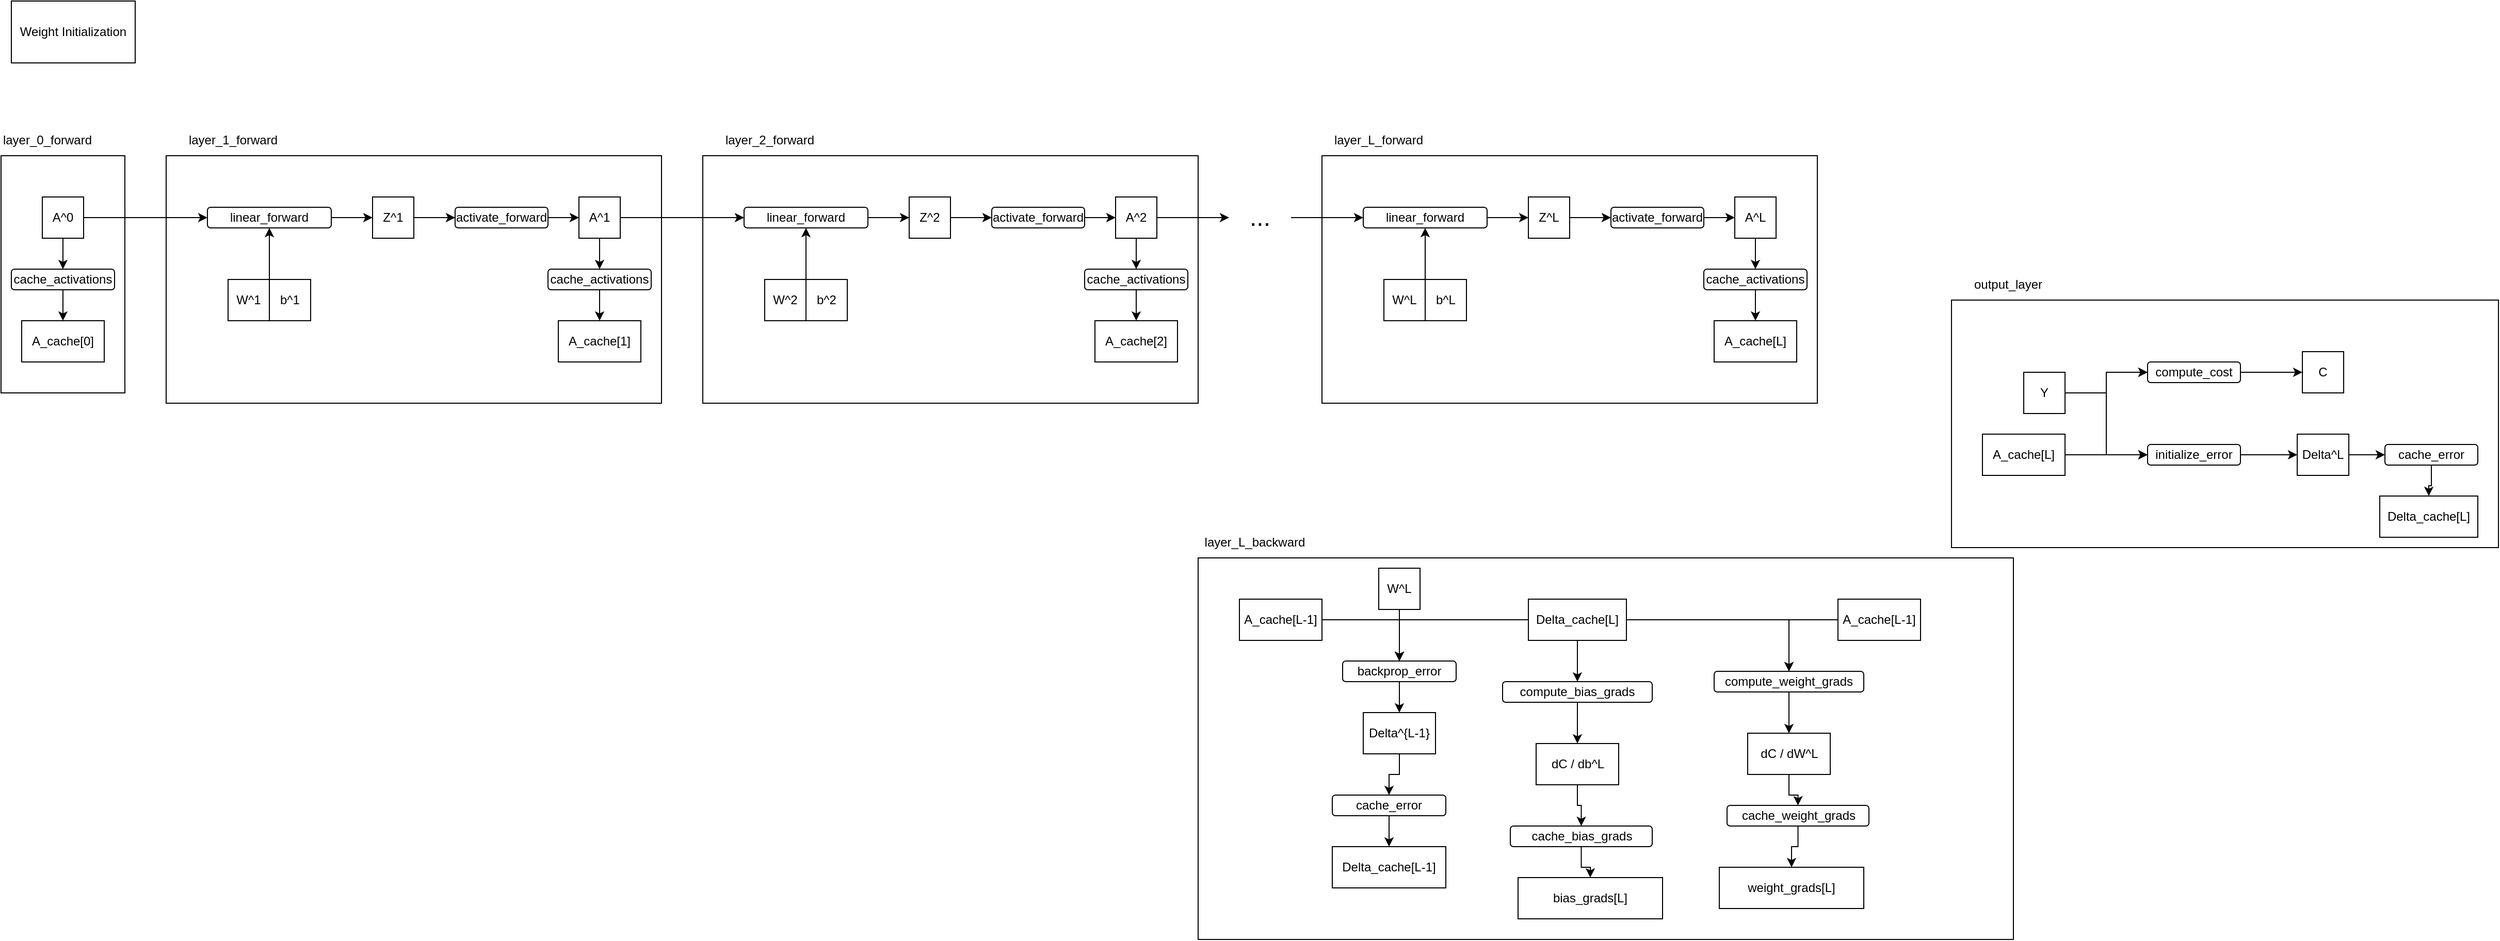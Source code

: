<mxfile version="15.4.0" type="device"><diagram id="BHd4OKz5og4NtVBbStR5" name="Seite-1"><mxGraphModel dx="1718" dy="1008" grid="1" gridSize="10" guides="1" tooltips="1" connect="1" arrows="1" fold="1" page="1" pageScale="1" pageWidth="3300" pageHeight="2339" math="0" shadow="0"><root><mxCell id="0"/><mxCell id="1" parent="0"/><mxCell id="nuLyBfROYvsMsh1GNhb5-175" value="" style="rounded=0;whiteSpace=wrap;html=1;fillColor=none;" vertex="1" parent="1"><mxGeometry x="1200" y="550" width="790" height="370" as="geometry"/></mxCell><mxCell id="Gsji5O32uW6mYbFnrN1S-82" value="" style="rounded=0;whiteSpace=wrap;html=1;fillColor=none;" parent="1" vertex="1"><mxGeometry x="40" y="160" width="120" height="230" as="geometry"/></mxCell><mxCell id="Gsji5O32uW6mYbFnrN1S-79" value="" style="rounded=0;whiteSpace=wrap;html=1;fillColor=none;" parent="1" vertex="1"><mxGeometry x="200" y="160" width="480" height="240" as="geometry"/></mxCell><mxCell id="Gsji5O32uW6mYbFnrN1S-9" value="Weight Initialization" style="rounded=0;whiteSpace=wrap;html=1;" parent="1" vertex="1"><mxGeometry x="50" y="10" width="120" height="60" as="geometry"/></mxCell><mxCell id="Gsji5O32uW6mYbFnrN1S-83" style="edgeStyle=orthogonalEdgeStyle;rounded=0;orthogonalLoop=1;jettySize=auto;html=1;entryX=0;entryY=0.5;entryDx=0;entryDy=0;" parent="1" source="Gsji5O32uW6mYbFnrN1S-13" target="Gsji5O32uW6mYbFnrN1S-58" edge="1"><mxGeometry relative="1" as="geometry"/></mxCell><mxCell id="nuLyBfROYvsMsh1GNhb5-62" style="edgeStyle=orthogonalEdgeStyle;rounded=0;orthogonalLoop=1;jettySize=auto;html=1;entryX=0.5;entryY=0;entryDx=0;entryDy=0;" edge="1" parent="1" source="Gsji5O32uW6mYbFnrN1S-13" target="nuLyBfROYvsMsh1GNhb5-61"><mxGeometry relative="1" as="geometry"/></mxCell><mxCell id="Gsji5O32uW6mYbFnrN1S-13" value="A^0" style="rounded=0;whiteSpace=wrap;html=1;" parent="1" vertex="1"><mxGeometry x="80" y="200" width="40" height="40" as="geometry"/></mxCell><mxCell id="nuLyBfROYvsMsh1GNhb5-3" style="edgeStyle=orthogonalEdgeStyle;rounded=0;orthogonalLoop=1;jettySize=auto;html=1;entryX=0;entryY=0.5;entryDx=0;entryDy=0;" edge="1" parent="1" source="Gsji5O32uW6mYbFnrN1S-14" target="nuLyBfROYvsMsh1GNhb5-1"><mxGeometry relative="1" as="geometry"/></mxCell><mxCell id="Gsji5O32uW6mYbFnrN1S-14" value="Z^1" style="rounded=0;whiteSpace=wrap;html=1;" parent="1" vertex="1"><mxGeometry x="400" y="200" width="40" height="40" as="geometry"/></mxCell><mxCell id="nuLyBfROYvsMsh1GNhb5-20" style="edgeStyle=orthogonalEdgeStyle;rounded=0;orthogonalLoop=1;jettySize=auto;html=1;entryX=0;entryY=0.5;entryDx=0;entryDy=0;" edge="1" parent="1" source="Gsji5O32uW6mYbFnrN1S-18" target="nuLyBfROYvsMsh1GNhb5-12"><mxGeometry relative="1" as="geometry"/></mxCell><mxCell id="nuLyBfROYvsMsh1GNhb5-66" style="edgeStyle=orthogonalEdgeStyle;rounded=0;orthogonalLoop=1;jettySize=auto;html=1;entryX=0.5;entryY=0;entryDx=0;entryDy=0;" edge="1" parent="1" source="Gsji5O32uW6mYbFnrN1S-18" target="nuLyBfROYvsMsh1GNhb5-63"><mxGeometry relative="1" as="geometry"/></mxCell><mxCell id="Gsji5O32uW6mYbFnrN1S-18" value="A^1" style="rounded=0;whiteSpace=wrap;html=1;" parent="1" vertex="1"><mxGeometry x="600" y="200" width="40" height="40" as="geometry"/></mxCell><mxCell id="Gsji5O32uW6mYbFnrN1S-59" style="edgeStyle=orthogonalEdgeStyle;rounded=0;orthogonalLoop=1;jettySize=auto;html=1;entryX=0;entryY=0.5;entryDx=0;entryDy=0;" parent="1" source="Gsji5O32uW6mYbFnrN1S-58" target="Gsji5O32uW6mYbFnrN1S-14" edge="1"><mxGeometry relative="1" as="geometry"/></mxCell><mxCell id="Gsji5O32uW6mYbFnrN1S-58" value="linear_forward" style="rounded=1;whiteSpace=wrap;html=1;" parent="1" vertex="1"><mxGeometry x="240" y="210" width="120" height="20" as="geometry"/></mxCell><mxCell id="Gsji5O32uW6mYbFnrN1S-63" value="layer_1_forward" style="text;html=1;strokeColor=none;fillColor=none;align=center;verticalAlign=middle;whiteSpace=wrap;rounded=0;" parent="1" vertex="1"><mxGeometry x="200" y="130" width="130" height="30" as="geometry"/></mxCell><mxCell id="Gsji5O32uW6mYbFnrN1S-67" value="layer_0_forward" style="text;html=1;strokeColor=none;fillColor=none;align=center;verticalAlign=middle;whiteSpace=wrap;rounded=0;" parent="1" vertex="1"><mxGeometry x="40" y="130" width="90" height="30" as="geometry"/></mxCell><mxCell id="Gsji5O32uW6mYbFnrN1S-75" value="" style="group" parent="1" vertex="1" connectable="0"><mxGeometry x="260" y="280" width="80" height="40" as="geometry"/></mxCell><mxCell id="Gsji5O32uW6mYbFnrN1S-31" value="W^1" style="rounded=0;whiteSpace=wrap;html=1;" parent="Gsji5O32uW6mYbFnrN1S-75" vertex="1"><mxGeometry width="40" height="40" as="geometry"/></mxCell><mxCell id="Gsji5O32uW6mYbFnrN1S-34" value="b^1" style="rounded=0;whiteSpace=wrap;html=1;" parent="Gsji5O32uW6mYbFnrN1S-75" vertex="1"><mxGeometry x="40" width="40" height="40" as="geometry"/></mxCell><mxCell id="Gsji5O32uW6mYbFnrN1S-78" style="edgeStyle=orthogonalEdgeStyle;rounded=0;orthogonalLoop=1;jettySize=auto;html=1;exitX=0;exitY=0;exitDx=0;exitDy=0;entryX=0.5;entryY=1;entryDx=0;entryDy=0;" parent="1" source="Gsji5O32uW6mYbFnrN1S-34" target="Gsji5O32uW6mYbFnrN1S-58" edge="1"><mxGeometry relative="1" as="geometry"/></mxCell><mxCell id="nuLyBfROYvsMsh1GNhb5-4" style="edgeStyle=orthogonalEdgeStyle;rounded=0;orthogonalLoop=1;jettySize=auto;html=1;" edge="1" parent="1" source="nuLyBfROYvsMsh1GNhb5-1" target="Gsji5O32uW6mYbFnrN1S-18"><mxGeometry relative="1" as="geometry"/></mxCell><mxCell id="nuLyBfROYvsMsh1GNhb5-1" value="activate_forward" style="rounded=1;whiteSpace=wrap;html=1;" vertex="1" parent="1"><mxGeometry x="480" y="210" width="90" height="20" as="geometry"/></mxCell><mxCell id="nuLyBfROYvsMsh1GNhb5-5" value="" style="rounded=0;whiteSpace=wrap;html=1;fillColor=none;" vertex="1" parent="1"><mxGeometry x="720" y="160" width="480" height="240" as="geometry"/></mxCell><mxCell id="nuLyBfROYvsMsh1GNhb5-6" style="edgeStyle=orthogonalEdgeStyle;rounded=0;orthogonalLoop=1;jettySize=auto;html=1;entryX=0;entryY=0.5;entryDx=0;entryDy=0;" edge="1" parent="1" source="nuLyBfROYvsMsh1GNhb5-7" target="nuLyBfROYvsMsh1GNhb5-19"><mxGeometry relative="1" as="geometry"/></mxCell><mxCell id="nuLyBfROYvsMsh1GNhb5-7" value="Z^2" style="rounded=0;whiteSpace=wrap;html=1;" vertex="1" parent="1"><mxGeometry x="920" y="200" width="40" height="40" as="geometry"/></mxCell><mxCell id="nuLyBfROYvsMsh1GNhb5-38" style="edgeStyle=orthogonalEdgeStyle;rounded=0;orthogonalLoop=1;jettySize=auto;html=1;entryX=0;entryY=0.5;entryDx=0;entryDy=0;" edge="1" parent="1" source="nuLyBfROYvsMsh1GNhb5-9" target="nuLyBfROYvsMsh1GNhb5-21"><mxGeometry relative="1" as="geometry"/></mxCell><mxCell id="nuLyBfROYvsMsh1GNhb5-67" style="edgeStyle=orthogonalEdgeStyle;rounded=0;orthogonalLoop=1;jettySize=auto;html=1;entryX=0.5;entryY=0;entryDx=0;entryDy=0;" edge="1" parent="1" source="nuLyBfROYvsMsh1GNhb5-9" target="nuLyBfROYvsMsh1GNhb5-64"><mxGeometry relative="1" as="geometry"/></mxCell><mxCell id="nuLyBfROYvsMsh1GNhb5-9" value="A^2" style="rounded=0;whiteSpace=wrap;html=1;" vertex="1" parent="1"><mxGeometry x="1120" y="200" width="40" height="40" as="geometry"/></mxCell><mxCell id="nuLyBfROYvsMsh1GNhb5-11" style="edgeStyle=orthogonalEdgeStyle;rounded=0;orthogonalLoop=1;jettySize=auto;html=1;entryX=0;entryY=0.5;entryDx=0;entryDy=0;" edge="1" parent="1" source="nuLyBfROYvsMsh1GNhb5-12" target="nuLyBfROYvsMsh1GNhb5-7"><mxGeometry relative="1" as="geometry"/></mxCell><mxCell id="nuLyBfROYvsMsh1GNhb5-12" value="linear_forward" style="rounded=1;whiteSpace=wrap;html=1;" vertex="1" parent="1"><mxGeometry x="760" y="210" width="120" height="20" as="geometry"/></mxCell><mxCell id="nuLyBfROYvsMsh1GNhb5-13" value="layer_2_forward" style="text;html=1;strokeColor=none;fillColor=none;align=center;verticalAlign=middle;whiteSpace=wrap;rounded=0;" vertex="1" parent="1"><mxGeometry x="720" y="130" width="130" height="30" as="geometry"/></mxCell><mxCell id="nuLyBfROYvsMsh1GNhb5-14" value="" style="group" vertex="1" connectable="0" parent="1"><mxGeometry x="780" y="280" width="80" height="40" as="geometry"/></mxCell><mxCell id="nuLyBfROYvsMsh1GNhb5-15" value="W^2" style="rounded=0;whiteSpace=wrap;html=1;" vertex="1" parent="nuLyBfROYvsMsh1GNhb5-14"><mxGeometry width="40" height="40" as="geometry"/></mxCell><mxCell id="nuLyBfROYvsMsh1GNhb5-16" value="b^2" style="rounded=0;whiteSpace=wrap;html=1;" vertex="1" parent="nuLyBfROYvsMsh1GNhb5-14"><mxGeometry x="40" width="40" height="40" as="geometry"/></mxCell><mxCell id="nuLyBfROYvsMsh1GNhb5-17" style="edgeStyle=orthogonalEdgeStyle;rounded=0;orthogonalLoop=1;jettySize=auto;html=1;exitX=0;exitY=0;exitDx=0;exitDy=0;entryX=0.5;entryY=1;entryDx=0;entryDy=0;" edge="1" parent="1" source="nuLyBfROYvsMsh1GNhb5-16" target="nuLyBfROYvsMsh1GNhb5-12"><mxGeometry relative="1" as="geometry"/></mxCell><mxCell id="nuLyBfROYvsMsh1GNhb5-18" style="edgeStyle=orthogonalEdgeStyle;rounded=0;orthogonalLoop=1;jettySize=auto;html=1;" edge="1" parent="1" source="nuLyBfROYvsMsh1GNhb5-19" target="nuLyBfROYvsMsh1GNhb5-9"><mxGeometry relative="1" as="geometry"/></mxCell><mxCell id="nuLyBfROYvsMsh1GNhb5-19" value="activate_forward" style="rounded=1;whiteSpace=wrap;html=1;" vertex="1" parent="1"><mxGeometry x="1000" y="210" width="90" height="20" as="geometry"/></mxCell><mxCell id="nuLyBfROYvsMsh1GNhb5-39" style="edgeStyle=orthogonalEdgeStyle;rounded=0;orthogonalLoop=1;jettySize=auto;html=1;entryX=0;entryY=0.5;entryDx=0;entryDy=0;" edge="1" parent="1" source="nuLyBfROYvsMsh1GNhb5-21" target="nuLyBfROYvsMsh1GNhb5-29"><mxGeometry relative="1" as="geometry"/></mxCell><mxCell id="nuLyBfROYvsMsh1GNhb5-21" value="&lt;font style=&quot;font-size: 24px&quot;&gt;...&lt;/font&gt;" style="text;html=1;strokeColor=none;fillColor=none;align=center;verticalAlign=middle;whiteSpace=wrap;rounded=0;" vertex="1" parent="1"><mxGeometry x="1230" y="205" width="60" height="30" as="geometry"/></mxCell><mxCell id="nuLyBfROYvsMsh1GNhb5-22" value="" style="rounded=0;whiteSpace=wrap;html=1;fillColor=none;" vertex="1" parent="1"><mxGeometry x="1320" y="160" width="480" height="240" as="geometry"/></mxCell><mxCell id="nuLyBfROYvsMsh1GNhb5-23" style="edgeStyle=orthogonalEdgeStyle;rounded=0;orthogonalLoop=1;jettySize=auto;html=1;entryX=0;entryY=0.5;entryDx=0;entryDy=0;" edge="1" parent="1" source="nuLyBfROYvsMsh1GNhb5-24" target="nuLyBfROYvsMsh1GNhb5-36"><mxGeometry relative="1" as="geometry"/></mxCell><mxCell id="nuLyBfROYvsMsh1GNhb5-24" value="Z^L" style="rounded=0;whiteSpace=wrap;html=1;" vertex="1" parent="1"><mxGeometry x="1520" y="200" width="40" height="40" as="geometry"/></mxCell><mxCell id="nuLyBfROYvsMsh1GNhb5-68" style="edgeStyle=orthogonalEdgeStyle;rounded=0;orthogonalLoop=1;jettySize=auto;html=1;entryX=0.5;entryY=0;entryDx=0;entryDy=0;" edge="1" parent="1" source="nuLyBfROYvsMsh1GNhb5-26" target="nuLyBfROYvsMsh1GNhb5-65"><mxGeometry relative="1" as="geometry"/></mxCell><mxCell id="nuLyBfROYvsMsh1GNhb5-26" value="A^L" style="rounded=0;whiteSpace=wrap;html=1;" vertex="1" parent="1"><mxGeometry x="1720" y="200" width="40" height="40" as="geometry"/></mxCell><mxCell id="nuLyBfROYvsMsh1GNhb5-28" style="edgeStyle=orthogonalEdgeStyle;rounded=0;orthogonalLoop=1;jettySize=auto;html=1;entryX=0;entryY=0.5;entryDx=0;entryDy=0;" edge="1" parent="1" source="nuLyBfROYvsMsh1GNhb5-29" target="nuLyBfROYvsMsh1GNhb5-24"><mxGeometry relative="1" as="geometry"/></mxCell><mxCell id="nuLyBfROYvsMsh1GNhb5-29" value="linear_forward" style="rounded=1;whiteSpace=wrap;html=1;" vertex="1" parent="1"><mxGeometry x="1360" y="210" width="120" height="20" as="geometry"/></mxCell><mxCell id="nuLyBfROYvsMsh1GNhb5-30" value="layer_L_forward" style="text;html=1;strokeColor=none;fillColor=none;align=center;verticalAlign=middle;whiteSpace=wrap;rounded=0;" vertex="1" parent="1"><mxGeometry x="1320" y="130" width="110" height="30" as="geometry"/></mxCell><mxCell id="nuLyBfROYvsMsh1GNhb5-31" value="" style="group" vertex="1" connectable="0" parent="1"><mxGeometry x="1380" y="280" width="80" height="40" as="geometry"/></mxCell><mxCell id="nuLyBfROYvsMsh1GNhb5-32" value="W^L" style="rounded=0;whiteSpace=wrap;html=1;" vertex="1" parent="nuLyBfROYvsMsh1GNhb5-31"><mxGeometry width="40" height="40" as="geometry"/></mxCell><mxCell id="nuLyBfROYvsMsh1GNhb5-33" value="b^L" style="rounded=0;whiteSpace=wrap;html=1;" vertex="1" parent="nuLyBfROYvsMsh1GNhb5-31"><mxGeometry x="40" width="40" height="40" as="geometry"/></mxCell><mxCell id="nuLyBfROYvsMsh1GNhb5-34" style="edgeStyle=orthogonalEdgeStyle;rounded=0;orthogonalLoop=1;jettySize=auto;html=1;exitX=0;exitY=0;exitDx=0;exitDy=0;entryX=0.5;entryY=1;entryDx=0;entryDy=0;" edge="1" parent="1" source="nuLyBfROYvsMsh1GNhb5-33" target="nuLyBfROYvsMsh1GNhb5-29"><mxGeometry relative="1" as="geometry"/></mxCell><mxCell id="nuLyBfROYvsMsh1GNhb5-35" style="edgeStyle=orthogonalEdgeStyle;rounded=0;orthogonalLoop=1;jettySize=auto;html=1;" edge="1" parent="1" source="nuLyBfROYvsMsh1GNhb5-36" target="nuLyBfROYvsMsh1GNhb5-26"><mxGeometry relative="1" as="geometry"/></mxCell><mxCell id="nuLyBfROYvsMsh1GNhb5-36" value="activate_forward" style="rounded=1;whiteSpace=wrap;html=1;" vertex="1" parent="1"><mxGeometry x="1600" y="210" width="90" height="20" as="geometry"/></mxCell><mxCell id="nuLyBfROYvsMsh1GNhb5-89" style="edgeStyle=orthogonalEdgeStyle;rounded=0;orthogonalLoop=1;jettySize=auto;html=1;entryX=0;entryY=0.5;entryDx=0;entryDy=0;" edge="1" parent="1" source="nuLyBfROYvsMsh1GNhb5-40" target="nuLyBfROYvsMsh1GNhb5-49"><mxGeometry relative="1" as="geometry"/></mxCell><mxCell id="nuLyBfROYvsMsh1GNhb5-40" value="compute_cost" style="rounded=1;whiteSpace=wrap;html=1;" vertex="1" parent="1"><mxGeometry x="2120" y="360" width="90" height="20" as="geometry"/></mxCell><mxCell id="nuLyBfROYvsMsh1GNhb5-49" value="C" style="rounded=0;whiteSpace=wrap;html=1;" vertex="1" parent="1"><mxGeometry x="2270" y="350" width="40" height="40" as="geometry"/></mxCell><mxCell id="nuLyBfROYvsMsh1GNhb5-148" style="edgeStyle=orthogonalEdgeStyle;rounded=0;orthogonalLoop=1;jettySize=auto;html=1;entryX=0.5;entryY=0;entryDx=0;entryDy=0;" edge="1" parent="1" source="nuLyBfROYvsMsh1GNhb5-53" target="nuLyBfROYvsMsh1GNhb5-142"><mxGeometry relative="1" as="geometry"/></mxCell><mxCell id="nuLyBfROYvsMsh1GNhb5-53" value="dC / dW^L" style="rounded=0;whiteSpace=wrap;html=1;" vertex="1" parent="1"><mxGeometry x="1732.5" y="720" width="80" height="40" as="geometry"/></mxCell><mxCell id="nuLyBfROYvsMsh1GNhb5-150" style="edgeStyle=orthogonalEdgeStyle;rounded=0;orthogonalLoop=1;jettySize=auto;html=1;" edge="1" parent="1" source="nuLyBfROYvsMsh1GNhb5-54" target="nuLyBfROYvsMsh1GNhb5-144"><mxGeometry relative="1" as="geometry"/></mxCell><mxCell id="nuLyBfROYvsMsh1GNhb5-54" value="dC / db^L" style="rounded=0;whiteSpace=wrap;html=1;" vertex="1" parent="1"><mxGeometry x="1527.5" y="730" width="80" height="40" as="geometry"/></mxCell><mxCell id="nuLyBfROYvsMsh1GNhb5-123" value="" style="edgeStyle=orthogonalEdgeStyle;rounded=0;orthogonalLoop=1;jettySize=auto;html=1;" edge="1" parent="1" source="nuLyBfROYvsMsh1GNhb5-61" target="nuLyBfROYvsMsh1GNhb5-122"><mxGeometry relative="1" as="geometry"/></mxCell><mxCell id="nuLyBfROYvsMsh1GNhb5-61" value="cache_activations" style="rounded=1;whiteSpace=wrap;html=1;" vertex="1" parent="1"><mxGeometry x="50" y="270" width="100" height="20" as="geometry"/></mxCell><mxCell id="nuLyBfROYvsMsh1GNhb5-121" value="" style="edgeStyle=orthogonalEdgeStyle;rounded=0;orthogonalLoop=1;jettySize=auto;html=1;" edge="1" parent="1" source="nuLyBfROYvsMsh1GNhb5-63" target="nuLyBfROYvsMsh1GNhb5-120"><mxGeometry relative="1" as="geometry"/></mxCell><mxCell id="nuLyBfROYvsMsh1GNhb5-63" value="cache_activations" style="rounded=1;whiteSpace=wrap;html=1;" vertex="1" parent="1"><mxGeometry x="570" y="270" width="100" height="20" as="geometry"/></mxCell><mxCell id="nuLyBfROYvsMsh1GNhb5-119" style="edgeStyle=orthogonalEdgeStyle;rounded=0;orthogonalLoop=1;jettySize=auto;html=1;entryX=0.5;entryY=0;entryDx=0;entryDy=0;" edge="1" parent="1" source="nuLyBfROYvsMsh1GNhb5-64" target="nuLyBfROYvsMsh1GNhb5-117"><mxGeometry relative="1" as="geometry"/></mxCell><mxCell id="nuLyBfROYvsMsh1GNhb5-64" value="cache_activations" style="rounded=1;whiteSpace=wrap;html=1;" vertex="1" parent="1"><mxGeometry x="1090" y="270" width="100" height="20" as="geometry"/></mxCell><mxCell id="nuLyBfROYvsMsh1GNhb5-116" style="edgeStyle=orthogonalEdgeStyle;rounded=0;orthogonalLoop=1;jettySize=auto;html=1;entryX=0.5;entryY=0;entryDx=0;entryDy=0;" edge="1" parent="1" source="nuLyBfROYvsMsh1GNhb5-65" target="nuLyBfROYvsMsh1GNhb5-115"><mxGeometry relative="1" as="geometry"/></mxCell><mxCell id="nuLyBfROYvsMsh1GNhb5-65" value="cache_activations" style="rounded=1;whiteSpace=wrap;html=1;" vertex="1" parent="1"><mxGeometry x="1690" y="270" width="100" height="20" as="geometry"/></mxCell><mxCell id="nuLyBfROYvsMsh1GNhb5-114" style="edgeStyle=orthogonalEdgeStyle;rounded=0;orthogonalLoop=1;jettySize=auto;html=1;entryX=0;entryY=0.5;entryDx=0;entryDy=0;" edge="1" parent="1" source="nuLyBfROYvsMsh1GNhb5-70" target="nuLyBfROYvsMsh1GNhb5-76"><mxGeometry relative="1" as="geometry"/></mxCell><mxCell id="nuLyBfROYvsMsh1GNhb5-70" value="initialize_error" style="rounded=1;whiteSpace=wrap;html=1;" vertex="1" parent="1"><mxGeometry x="2120" y="440" width="90" height="20" as="geometry"/></mxCell><mxCell id="nuLyBfROYvsMsh1GNhb5-140" style="edgeStyle=orthogonalEdgeStyle;rounded=0;orthogonalLoop=1;jettySize=auto;html=1;entryX=0;entryY=0.5;entryDx=0;entryDy=0;" edge="1" parent="1" source="nuLyBfROYvsMsh1GNhb5-76" target="nuLyBfROYvsMsh1GNhb5-124"><mxGeometry relative="1" as="geometry"/></mxCell><mxCell id="nuLyBfROYvsMsh1GNhb5-76" value="Delta^L" style="rounded=0;whiteSpace=wrap;html=1;" vertex="1" parent="1"><mxGeometry x="2265" y="430" width="50" height="40" as="geometry"/></mxCell><mxCell id="nuLyBfROYvsMsh1GNhb5-171" style="edgeStyle=orthogonalEdgeStyle;rounded=0;orthogonalLoop=1;jettySize=auto;html=1;entryX=0;entryY=0.5;entryDx=0;entryDy=0;" edge="1" parent="1" source="nuLyBfROYvsMsh1GNhb5-109" target="nuLyBfROYvsMsh1GNhb5-40"><mxGeometry relative="1" as="geometry"/></mxCell><mxCell id="nuLyBfROYvsMsh1GNhb5-172" style="edgeStyle=orthogonalEdgeStyle;rounded=0;orthogonalLoop=1;jettySize=auto;html=1;entryX=0;entryY=0.5;entryDx=0;entryDy=0;" edge="1" parent="1" source="nuLyBfROYvsMsh1GNhb5-109" target="nuLyBfROYvsMsh1GNhb5-70"><mxGeometry relative="1" as="geometry"/></mxCell><mxCell id="nuLyBfROYvsMsh1GNhb5-109" value="Y" style="rounded=0;whiteSpace=wrap;html=1;" vertex="1" parent="1"><mxGeometry x="2000" y="370" width="40" height="40" as="geometry"/></mxCell><mxCell id="nuLyBfROYvsMsh1GNhb5-115" value="A_cache[L]" style="rounded=0;whiteSpace=wrap;html=1;" vertex="1" parent="1"><mxGeometry x="1700" y="320" width="80" height="40" as="geometry"/></mxCell><mxCell id="nuLyBfROYvsMsh1GNhb5-117" value="A_cache[2]" style="rounded=0;whiteSpace=wrap;html=1;" vertex="1" parent="1"><mxGeometry x="1100" y="320" width="80" height="40" as="geometry"/></mxCell><mxCell id="nuLyBfROYvsMsh1GNhb5-120" value="A_cache[1]" style="rounded=0;whiteSpace=wrap;html=1;" vertex="1" parent="1"><mxGeometry x="580" y="320" width="80" height="40" as="geometry"/></mxCell><mxCell id="nuLyBfROYvsMsh1GNhb5-122" value="A_cache[0]" style="rounded=0;whiteSpace=wrap;html=1;" vertex="1" parent="1"><mxGeometry x="60" y="320" width="80" height="40" as="geometry"/></mxCell><mxCell id="nuLyBfROYvsMsh1GNhb5-141" style="edgeStyle=orthogonalEdgeStyle;rounded=0;orthogonalLoop=1;jettySize=auto;html=1;entryX=0.5;entryY=0;entryDx=0;entryDy=0;" edge="1" parent="1" source="nuLyBfROYvsMsh1GNhb5-124" target="nuLyBfROYvsMsh1GNhb5-125"><mxGeometry relative="1" as="geometry"/></mxCell><mxCell id="nuLyBfROYvsMsh1GNhb5-124" value="cache_error" style="rounded=1;whiteSpace=wrap;html=1;" vertex="1" parent="1"><mxGeometry x="2350" y="440" width="90" height="20" as="geometry"/></mxCell><mxCell id="nuLyBfROYvsMsh1GNhb5-125" value="Delta_cache[L]" style="rounded=0;whiteSpace=wrap;html=1;" vertex="1" parent="1"><mxGeometry x="2345" y="490" width="95" height="40" as="geometry"/></mxCell><mxCell id="nuLyBfROYvsMsh1GNhb5-132" style="edgeStyle=orthogonalEdgeStyle;rounded=0;orthogonalLoop=1;jettySize=auto;html=1;exitX=0;exitY=0.5;exitDx=0;exitDy=0;" edge="1" parent="1" source="nuLyBfROYvsMsh1GNhb5-128" target="nuLyBfROYvsMsh1GNhb5-131"><mxGeometry relative="1" as="geometry"/></mxCell><mxCell id="nuLyBfROYvsMsh1GNhb5-128" value="A_cache[L-1]" style="rounded=0;whiteSpace=wrap;html=1;" vertex="1" parent="1"><mxGeometry x="1820" y="590" width="80" height="40" as="geometry"/></mxCell><mxCell id="nuLyBfROYvsMsh1GNhb5-133" style="edgeStyle=orthogonalEdgeStyle;rounded=0;orthogonalLoop=1;jettySize=auto;html=1;entryX=0.5;entryY=0;entryDx=0;entryDy=0;" edge="1" parent="1" source="nuLyBfROYvsMsh1GNhb5-129" target="nuLyBfROYvsMsh1GNhb5-131"><mxGeometry relative="1" as="geometry"/></mxCell><mxCell id="nuLyBfROYvsMsh1GNhb5-135" style="edgeStyle=orthogonalEdgeStyle;rounded=0;orthogonalLoop=1;jettySize=auto;html=1;entryX=0.5;entryY=0;entryDx=0;entryDy=0;" edge="1" parent="1" source="nuLyBfROYvsMsh1GNhb5-129" target="nuLyBfROYvsMsh1GNhb5-136"><mxGeometry relative="1" as="geometry"><mxPoint x="1940" y="670" as="targetPoint"/></mxGeometry></mxCell><mxCell id="nuLyBfROYvsMsh1GNhb5-154" style="edgeStyle=orthogonalEdgeStyle;rounded=0;orthogonalLoop=1;jettySize=auto;html=1;entryX=0.5;entryY=0;entryDx=0;entryDy=0;" edge="1" parent="1" source="nuLyBfROYvsMsh1GNhb5-129" target="nuLyBfROYvsMsh1GNhb5-152"><mxGeometry relative="1" as="geometry"/></mxCell><mxCell id="nuLyBfROYvsMsh1GNhb5-129" value="Delta_cache[L]" style="rounded=0;whiteSpace=wrap;html=1;" vertex="1" parent="1"><mxGeometry x="1520" y="590" width="95" height="40" as="geometry"/></mxCell><mxCell id="nuLyBfROYvsMsh1GNhb5-134" style="edgeStyle=orthogonalEdgeStyle;rounded=0;orthogonalLoop=1;jettySize=auto;html=1;" edge="1" parent="1" source="nuLyBfROYvsMsh1GNhb5-131" target="nuLyBfROYvsMsh1GNhb5-53"><mxGeometry relative="1" as="geometry"/></mxCell><mxCell id="nuLyBfROYvsMsh1GNhb5-131" value="compute_weight_grads" style="rounded=1;whiteSpace=wrap;html=1;" vertex="1" parent="1"><mxGeometry x="1700" y="660" width="145" height="20" as="geometry"/></mxCell><mxCell id="nuLyBfROYvsMsh1GNhb5-137" style="edgeStyle=orthogonalEdgeStyle;rounded=0;orthogonalLoop=1;jettySize=auto;html=1;entryX=0.5;entryY=0;entryDx=0;entryDy=0;" edge="1" parent="1" source="nuLyBfROYvsMsh1GNhb5-136" target="nuLyBfROYvsMsh1GNhb5-54"><mxGeometry relative="1" as="geometry"/></mxCell><mxCell id="nuLyBfROYvsMsh1GNhb5-136" value="compute_bias_grads" style="rounded=1;whiteSpace=wrap;html=1;" vertex="1" parent="1"><mxGeometry x="1495" y="670" width="145" height="20" as="geometry"/></mxCell><mxCell id="nuLyBfROYvsMsh1GNhb5-149" style="edgeStyle=orthogonalEdgeStyle;rounded=0;orthogonalLoop=1;jettySize=auto;html=1;entryX=0.5;entryY=0;entryDx=0;entryDy=0;" edge="1" parent="1" source="nuLyBfROYvsMsh1GNhb5-142" target="nuLyBfROYvsMsh1GNhb5-143"><mxGeometry relative="1" as="geometry"/></mxCell><mxCell id="nuLyBfROYvsMsh1GNhb5-142" value="cache_weight_grads" style="rounded=1;whiteSpace=wrap;html=1;" vertex="1" parent="1"><mxGeometry x="1712.5" y="790" width="137.5" height="20" as="geometry"/></mxCell><mxCell id="nuLyBfROYvsMsh1GNhb5-143" value="weight_grads[L]" style="rounded=0;whiteSpace=wrap;html=1;" vertex="1" parent="1"><mxGeometry x="1705" y="850" width="140" height="40" as="geometry"/></mxCell><mxCell id="nuLyBfROYvsMsh1GNhb5-151" style="edgeStyle=orthogonalEdgeStyle;rounded=0;orthogonalLoop=1;jettySize=auto;html=1;entryX=0.5;entryY=0;entryDx=0;entryDy=0;" edge="1" parent="1" source="nuLyBfROYvsMsh1GNhb5-144" target="nuLyBfROYvsMsh1GNhb5-145"><mxGeometry relative="1" as="geometry"/></mxCell><mxCell id="nuLyBfROYvsMsh1GNhb5-144" value="cache_bias_grads" style="rounded=1;whiteSpace=wrap;html=1;" vertex="1" parent="1"><mxGeometry x="1502.5" y="810" width="137.5" height="20" as="geometry"/></mxCell><mxCell id="nuLyBfROYvsMsh1GNhb5-145" value="bias_grads[L]" style="rounded=0;whiteSpace=wrap;html=1;" vertex="1" parent="1"><mxGeometry x="1510" y="860" width="140" height="40" as="geometry"/></mxCell><mxCell id="nuLyBfROYvsMsh1GNhb5-166" style="edgeStyle=orthogonalEdgeStyle;rounded=0;orthogonalLoop=1;jettySize=auto;html=1;entryX=0.5;entryY=0;entryDx=0;entryDy=0;" edge="1" parent="1" source="nuLyBfROYvsMsh1GNhb5-152" target="nuLyBfROYvsMsh1GNhb5-165"><mxGeometry relative="1" as="geometry"/></mxCell><mxCell id="nuLyBfROYvsMsh1GNhb5-152" value="backprop_error" style="rounded=1;whiteSpace=wrap;html=1;" vertex="1" parent="1"><mxGeometry x="1340" y="650" width="110" height="20" as="geometry"/></mxCell><mxCell id="nuLyBfROYvsMsh1GNhb5-159" style="edgeStyle=orthogonalEdgeStyle;rounded=0;orthogonalLoop=1;jettySize=auto;html=1;entryX=0.5;entryY=0;entryDx=0;entryDy=0;" edge="1" parent="1" source="nuLyBfROYvsMsh1GNhb5-157" target="nuLyBfROYvsMsh1GNhb5-152"><mxGeometry relative="1" as="geometry"/></mxCell><mxCell id="nuLyBfROYvsMsh1GNhb5-157" value="W^L" style="rounded=0;whiteSpace=wrap;html=1;" vertex="1" parent="1"><mxGeometry x="1375" y="560" width="40" height="40" as="geometry"/></mxCell><mxCell id="nuLyBfROYvsMsh1GNhb5-164" style="edgeStyle=orthogonalEdgeStyle;rounded=0;orthogonalLoop=1;jettySize=auto;html=1;entryX=0.5;entryY=0;entryDx=0;entryDy=0;" edge="1" parent="1" source="nuLyBfROYvsMsh1GNhb5-160" target="nuLyBfROYvsMsh1GNhb5-152"><mxGeometry relative="1" as="geometry"/></mxCell><mxCell id="nuLyBfROYvsMsh1GNhb5-160" value="A_cache[L-1]" style="rounded=0;whiteSpace=wrap;html=1;" vertex="1" parent="1"><mxGeometry x="1240" y="590" width="80" height="40" as="geometry"/></mxCell><mxCell id="nuLyBfROYvsMsh1GNhb5-168" style="edgeStyle=orthogonalEdgeStyle;rounded=0;orthogonalLoop=1;jettySize=auto;html=1;entryX=0.5;entryY=0;entryDx=0;entryDy=0;" edge="1" parent="1" source="nuLyBfROYvsMsh1GNhb5-165" target="nuLyBfROYvsMsh1GNhb5-167"><mxGeometry relative="1" as="geometry"/></mxCell><mxCell id="nuLyBfROYvsMsh1GNhb5-165" value="Delta^{L-1}" style="rounded=0;whiteSpace=wrap;html=1;" vertex="1" parent="1"><mxGeometry x="1360" y="700" width="70" height="40" as="geometry"/></mxCell><mxCell id="nuLyBfROYvsMsh1GNhb5-170" style="edgeStyle=orthogonalEdgeStyle;rounded=0;orthogonalLoop=1;jettySize=auto;html=1;entryX=0.5;entryY=0;entryDx=0;entryDy=0;" edge="1" parent="1" source="nuLyBfROYvsMsh1GNhb5-167" target="nuLyBfROYvsMsh1GNhb5-169"><mxGeometry relative="1" as="geometry"/></mxCell><mxCell id="nuLyBfROYvsMsh1GNhb5-167" value="cache_error" style="rounded=1;whiteSpace=wrap;html=1;" vertex="1" parent="1"><mxGeometry x="1330" y="780" width="110" height="20" as="geometry"/></mxCell><mxCell id="nuLyBfROYvsMsh1GNhb5-169" value="Delta_cache[L-1]" style="rounded=0;whiteSpace=wrap;html=1;" vertex="1" parent="1"><mxGeometry x="1330" y="830" width="110" height="40" as="geometry"/></mxCell><mxCell id="nuLyBfROYvsMsh1GNhb5-176" value="layer_L_backward" style="text;html=1;strokeColor=none;fillColor=none;align=center;verticalAlign=middle;whiteSpace=wrap;rounded=0;" vertex="1" parent="1"><mxGeometry x="1200" y="520" width="110" height="30" as="geometry"/></mxCell><mxCell id="nuLyBfROYvsMsh1GNhb5-179" style="edgeStyle=orthogonalEdgeStyle;rounded=0;orthogonalLoop=1;jettySize=auto;html=1;entryX=0;entryY=0.5;entryDx=0;entryDy=0;" edge="1" parent="1" source="nuLyBfROYvsMsh1GNhb5-178" target="nuLyBfROYvsMsh1GNhb5-40"><mxGeometry relative="1" as="geometry"/></mxCell><mxCell id="nuLyBfROYvsMsh1GNhb5-180" style="edgeStyle=orthogonalEdgeStyle;rounded=0;orthogonalLoop=1;jettySize=auto;html=1;entryX=0;entryY=0.5;entryDx=0;entryDy=0;" edge="1" parent="1" source="nuLyBfROYvsMsh1GNhb5-178" target="nuLyBfROYvsMsh1GNhb5-70"><mxGeometry relative="1" as="geometry"/></mxCell><mxCell id="nuLyBfROYvsMsh1GNhb5-178" value="A_cache[L]" style="rounded=0;whiteSpace=wrap;html=1;" vertex="1" parent="1"><mxGeometry x="1960" y="430" width="80" height="40" as="geometry"/></mxCell><mxCell id="nuLyBfROYvsMsh1GNhb5-181" value="" style="rounded=0;whiteSpace=wrap;html=1;fillColor=none;" vertex="1" parent="1"><mxGeometry x="1930" y="300" width="530" height="240" as="geometry"/></mxCell><mxCell id="nuLyBfROYvsMsh1GNhb5-182" value="output_layer" style="text;html=1;strokeColor=none;fillColor=none;align=center;verticalAlign=middle;whiteSpace=wrap;rounded=0;" vertex="1" parent="1"><mxGeometry x="1930" y="270" width="110" height="30" as="geometry"/></mxCell></root></mxGraphModel></diagram></mxfile>